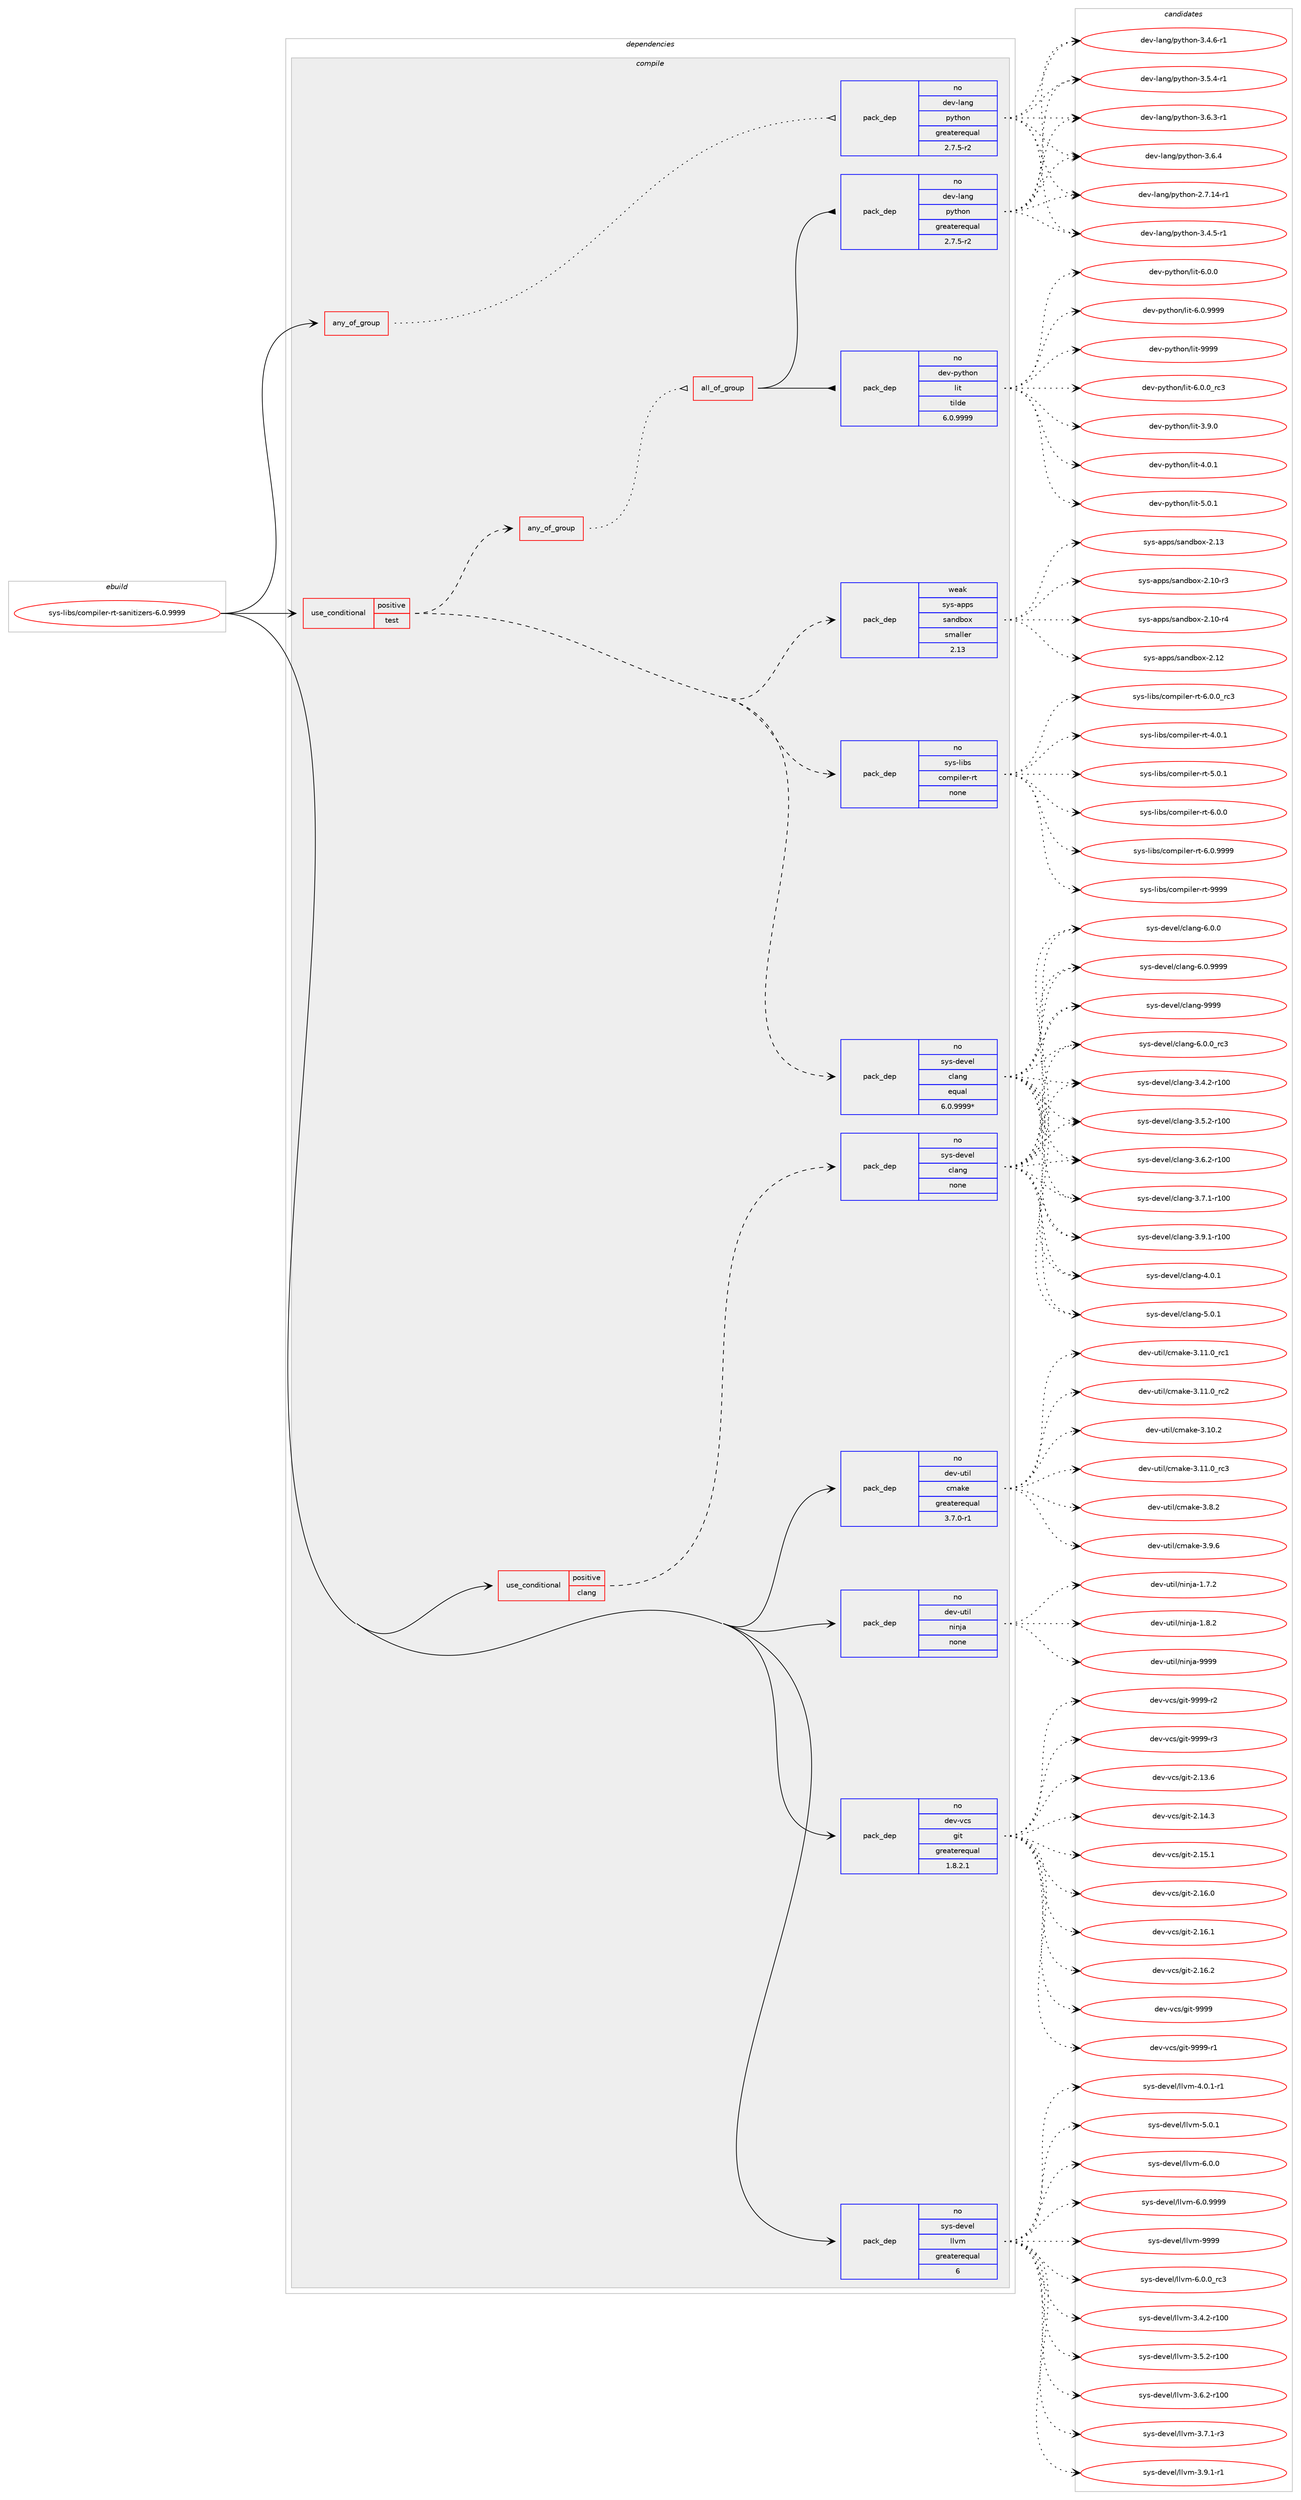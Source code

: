 digraph prolog {

# *************
# Graph options
# *************

newrank=true;
concentrate=true;
compound=true;
graph [rankdir=LR,fontname=Helvetica,fontsize=10,ranksep=1.5];#, ranksep=2.5, nodesep=0.2];
edge  [arrowhead=vee];
node  [fontname=Helvetica,fontsize=10];

# **********
# The ebuild
# **********

subgraph cluster_leftcol {
color=gray;
rank=same;
label=<<i>ebuild</i>>;
id [label="sys-libs/compiler-rt-sanitizers-6.0.9999", color=red, width=4, href="../sys-libs/compiler-rt-sanitizers-6.0.9999.svg"];
}

# ****************
# The dependencies
# ****************

subgraph cluster_midcol {
color=gray;
label=<<i>dependencies</i>>;
subgraph cluster_compile {
fillcolor="#eeeeee";
style=filled;
label=<<i>compile</i>>;
subgraph any66 {
dependency7300 [label=<<TABLE BORDER="0" CELLBORDER="1" CELLSPACING="0" CELLPADDING="4"><TR><TD CELLPADDING="10">any_of_group</TD></TR></TABLE>>, shape=none, color=red];subgraph pack6420 {
dependency7301 [label=<<TABLE BORDER="0" CELLBORDER="1" CELLSPACING="0" CELLPADDING="4" WIDTH="220"><TR><TD ROWSPAN="6" CELLPADDING="30">pack_dep</TD></TR><TR><TD WIDTH="110">no</TD></TR><TR><TD>dev-lang</TD></TR><TR><TD>python</TD></TR><TR><TD>greaterequal</TD></TR><TR><TD>2.7.5-r2</TD></TR></TABLE>>, shape=none, color=blue];
}
dependency7300:e -> dependency7301:w [weight=20,style="dotted",arrowhead="oinv"];
}
id:e -> dependency7300:w [weight=20,style="solid",arrowhead="vee"];
subgraph cond811 {
dependency7302 [label=<<TABLE BORDER="0" CELLBORDER="1" CELLSPACING="0" CELLPADDING="4"><TR><TD ROWSPAN="3" CELLPADDING="10">use_conditional</TD></TR><TR><TD>positive</TD></TR><TR><TD>clang</TD></TR></TABLE>>, shape=none, color=red];
subgraph pack6421 {
dependency7303 [label=<<TABLE BORDER="0" CELLBORDER="1" CELLSPACING="0" CELLPADDING="4" WIDTH="220"><TR><TD ROWSPAN="6" CELLPADDING="30">pack_dep</TD></TR><TR><TD WIDTH="110">no</TD></TR><TR><TD>sys-devel</TD></TR><TR><TD>clang</TD></TR><TR><TD>none</TD></TR><TR><TD></TD></TR></TABLE>>, shape=none, color=blue];
}
dependency7302:e -> dependency7303:w [weight=20,style="dashed",arrowhead="vee"];
}
id:e -> dependency7302:w [weight=20,style="solid",arrowhead="vee"];
subgraph cond812 {
dependency7304 [label=<<TABLE BORDER="0" CELLBORDER="1" CELLSPACING="0" CELLPADDING="4"><TR><TD ROWSPAN="3" CELLPADDING="10">use_conditional</TD></TR><TR><TD>positive</TD></TR><TR><TD>test</TD></TR></TABLE>>, shape=none, color=red];
subgraph pack6422 {
dependency7305 [label=<<TABLE BORDER="0" CELLBORDER="1" CELLSPACING="0" CELLPADDING="4" WIDTH="220"><TR><TD ROWSPAN="6" CELLPADDING="30">pack_dep</TD></TR><TR><TD WIDTH="110">weak</TD></TR><TR><TD>sys-apps</TD></TR><TR><TD>sandbox</TD></TR><TR><TD>smaller</TD></TR><TR><TD>2.13</TD></TR></TABLE>>, shape=none, color=blue];
}
dependency7304:e -> dependency7305:w [weight=20,style="dashed",arrowhead="vee"];
subgraph any67 {
dependency7306 [label=<<TABLE BORDER="0" CELLBORDER="1" CELLSPACING="0" CELLPADDING="4"><TR><TD CELLPADDING="10">any_of_group</TD></TR></TABLE>>, shape=none, color=red];subgraph all6 {
dependency7307 [label=<<TABLE BORDER="0" CELLBORDER="1" CELLSPACING="0" CELLPADDING="4"><TR><TD CELLPADDING="10">all_of_group</TD></TR></TABLE>>, shape=none, color=red];subgraph pack6423 {
dependency7308 [label=<<TABLE BORDER="0" CELLBORDER="1" CELLSPACING="0" CELLPADDING="4" WIDTH="220"><TR><TD ROWSPAN="6" CELLPADDING="30">pack_dep</TD></TR><TR><TD WIDTH="110">no</TD></TR><TR><TD>dev-lang</TD></TR><TR><TD>python</TD></TR><TR><TD>greaterequal</TD></TR><TR><TD>2.7.5-r2</TD></TR></TABLE>>, shape=none, color=blue];
}
dependency7307:e -> dependency7308:w [weight=20,style="solid",arrowhead="inv"];
subgraph pack6424 {
dependency7309 [label=<<TABLE BORDER="0" CELLBORDER="1" CELLSPACING="0" CELLPADDING="4" WIDTH="220"><TR><TD ROWSPAN="6" CELLPADDING="30">pack_dep</TD></TR><TR><TD WIDTH="110">no</TD></TR><TR><TD>dev-python</TD></TR><TR><TD>lit</TD></TR><TR><TD>tilde</TD></TR><TR><TD>6.0.9999</TD></TR></TABLE>>, shape=none, color=blue];
}
dependency7307:e -> dependency7309:w [weight=20,style="solid",arrowhead="inv"];
}
dependency7306:e -> dependency7307:w [weight=20,style="dotted",arrowhead="oinv"];
}
dependency7304:e -> dependency7306:w [weight=20,style="dashed",arrowhead="vee"];
subgraph pack6425 {
dependency7310 [label=<<TABLE BORDER="0" CELLBORDER="1" CELLSPACING="0" CELLPADDING="4" WIDTH="220"><TR><TD ROWSPAN="6" CELLPADDING="30">pack_dep</TD></TR><TR><TD WIDTH="110">no</TD></TR><TR><TD>sys-devel</TD></TR><TR><TD>clang</TD></TR><TR><TD>equal</TD></TR><TR><TD>6.0.9999*</TD></TR></TABLE>>, shape=none, color=blue];
}
dependency7304:e -> dependency7310:w [weight=20,style="dashed",arrowhead="vee"];
subgraph pack6426 {
dependency7311 [label=<<TABLE BORDER="0" CELLBORDER="1" CELLSPACING="0" CELLPADDING="4" WIDTH="220"><TR><TD ROWSPAN="6" CELLPADDING="30">pack_dep</TD></TR><TR><TD WIDTH="110">no</TD></TR><TR><TD>sys-libs</TD></TR><TR><TD>compiler-rt</TD></TR><TR><TD>none</TD></TR><TR><TD></TD></TR></TABLE>>, shape=none, color=blue];
}
dependency7304:e -> dependency7311:w [weight=20,style="dashed",arrowhead="vee"];
}
id:e -> dependency7304:w [weight=20,style="solid",arrowhead="vee"];
subgraph pack6427 {
dependency7312 [label=<<TABLE BORDER="0" CELLBORDER="1" CELLSPACING="0" CELLPADDING="4" WIDTH="220"><TR><TD ROWSPAN="6" CELLPADDING="30">pack_dep</TD></TR><TR><TD WIDTH="110">no</TD></TR><TR><TD>dev-util</TD></TR><TR><TD>cmake</TD></TR><TR><TD>greaterequal</TD></TR><TR><TD>3.7.0-r1</TD></TR></TABLE>>, shape=none, color=blue];
}
id:e -> dependency7312:w [weight=20,style="solid",arrowhead="vee"];
subgraph pack6428 {
dependency7313 [label=<<TABLE BORDER="0" CELLBORDER="1" CELLSPACING="0" CELLPADDING="4" WIDTH="220"><TR><TD ROWSPAN="6" CELLPADDING="30">pack_dep</TD></TR><TR><TD WIDTH="110">no</TD></TR><TR><TD>dev-util</TD></TR><TR><TD>ninja</TD></TR><TR><TD>none</TD></TR><TR><TD></TD></TR></TABLE>>, shape=none, color=blue];
}
id:e -> dependency7313:w [weight=20,style="solid",arrowhead="vee"];
subgraph pack6429 {
dependency7314 [label=<<TABLE BORDER="0" CELLBORDER="1" CELLSPACING="0" CELLPADDING="4" WIDTH="220"><TR><TD ROWSPAN="6" CELLPADDING="30">pack_dep</TD></TR><TR><TD WIDTH="110">no</TD></TR><TR><TD>dev-vcs</TD></TR><TR><TD>git</TD></TR><TR><TD>greaterequal</TD></TR><TR><TD>1.8.2.1</TD></TR></TABLE>>, shape=none, color=blue];
}
id:e -> dependency7314:w [weight=20,style="solid",arrowhead="vee"];
subgraph pack6430 {
dependency7315 [label=<<TABLE BORDER="0" CELLBORDER="1" CELLSPACING="0" CELLPADDING="4" WIDTH="220"><TR><TD ROWSPAN="6" CELLPADDING="30">pack_dep</TD></TR><TR><TD WIDTH="110">no</TD></TR><TR><TD>sys-devel</TD></TR><TR><TD>llvm</TD></TR><TR><TD>greaterequal</TD></TR><TR><TD>6</TD></TR></TABLE>>, shape=none, color=blue];
}
id:e -> dependency7315:w [weight=20,style="solid",arrowhead="vee"];
}
subgraph cluster_compileandrun {
fillcolor="#eeeeee";
style=filled;
label=<<i>compile and run</i>>;
}
subgraph cluster_run {
fillcolor="#eeeeee";
style=filled;
label=<<i>run</i>>;
}
}

# **************
# The candidates
# **************

subgraph cluster_choices {
rank=same;
color=gray;
label=<<i>candidates</i>>;

subgraph choice6420 {
color=black;
nodesep=1;
choice100101118451089711010347112121116104111110455046554649524511449 [label="dev-lang/python-2.7.14-r1", color=red, width=4,href="../dev-lang/python-2.7.14-r1.svg"];
choice1001011184510897110103471121211161041111104551465246534511449 [label="dev-lang/python-3.4.5-r1", color=red, width=4,href="../dev-lang/python-3.4.5-r1.svg"];
choice1001011184510897110103471121211161041111104551465246544511449 [label="dev-lang/python-3.4.6-r1", color=red, width=4,href="../dev-lang/python-3.4.6-r1.svg"];
choice1001011184510897110103471121211161041111104551465346524511449 [label="dev-lang/python-3.5.4-r1", color=red, width=4,href="../dev-lang/python-3.5.4-r1.svg"];
choice1001011184510897110103471121211161041111104551465446514511449 [label="dev-lang/python-3.6.3-r1", color=red, width=4,href="../dev-lang/python-3.6.3-r1.svg"];
choice100101118451089711010347112121116104111110455146544652 [label="dev-lang/python-3.6.4", color=red, width=4,href="../dev-lang/python-3.6.4.svg"];
dependency7301:e -> choice100101118451089711010347112121116104111110455046554649524511449:w [style=dotted,weight="100"];
dependency7301:e -> choice1001011184510897110103471121211161041111104551465246534511449:w [style=dotted,weight="100"];
dependency7301:e -> choice1001011184510897110103471121211161041111104551465246544511449:w [style=dotted,weight="100"];
dependency7301:e -> choice1001011184510897110103471121211161041111104551465346524511449:w [style=dotted,weight="100"];
dependency7301:e -> choice1001011184510897110103471121211161041111104551465446514511449:w [style=dotted,weight="100"];
dependency7301:e -> choice100101118451089711010347112121116104111110455146544652:w [style=dotted,weight="100"];
}
subgraph choice6421 {
color=black;
nodesep=1;
choice11512111545100101118101108479910897110103455446484648951149951 [label="sys-devel/clang-6.0.0_rc3", color=red, width=4,href="../sys-devel/clang-6.0.0_rc3.svg"];
choice1151211154510010111810110847991089711010345514652465045114494848 [label="sys-devel/clang-3.4.2-r100", color=red, width=4,href="../sys-devel/clang-3.4.2-r100.svg"];
choice1151211154510010111810110847991089711010345514653465045114494848 [label="sys-devel/clang-3.5.2-r100", color=red, width=4,href="../sys-devel/clang-3.5.2-r100.svg"];
choice1151211154510010111810110847991089711010345514654465045114494848 [label="sys-devel/clang-3.6.2-r100", color=red, width=4,href="../sys-devel/clang-3.6.2-r100.svg"];
choice1151211154510010111810110847991089711010345514655464945114494848 [label="sys-devel/clang-3.7.1-r100", color=red, width=4,href="../sys-devel/clang-3.7.1-r100.svg"];
choice1151211154510010111810110847991089711010345514657464945114494848 [label="sys-devel/clang-3.9.1-r100", color=red, width=4,href="../sys-devel/clang-3.9.1-r100.svg"];
choice11512111545100101118101108479910897110103455246484649 [label="sys-devel/clang-4.0.1", color=red, width=4,href="../sys-devel/clang-4.0.1.svg"];
choice11512111545100101118101108479910897110103455346484649 [label="sys-devel/clang-5.0.1", color=red, width=4,href="../sys-devel/clang-5.0.1.svg"];
choice11512111545100101118101108479910897110103455446484648 [label="sys-devel/clang-6.0.0", color=red, width=4,href="../sys-devel/clang-6.0.0.svg"];
choice11512111545100101118101108479910897110103455446484657575757 [label="sys-devel/clang-6.0.9999", color=red, width=4,href="../sys-devel/clang-6.0.9999.svg"];
choice115121115451001011181011084799108971101034557575757 [label="sys-devel/clang-9999", color=red, width=4,href="../sys-devel/clang-9999.svg"];
dependency7303:e -> choice11512111545100101118101108479910897110103455446484648951149951:w [style=dotted,weight="100"];
dependency7303:e -> choice1151211154510010111810110847991089711010345514652465045114494848:w [style=dotted,weight="100"];
dependency7303:e -> choice1151211154510010111810110847991089711010345514653465045114494848:w [style=dotted,weight="100"];
dependency7303:e -> choice1151211154510010111810110847991089711010345514654465045114494848:w [style=dotted,weight="100"];
dependency7303:e -> choice1151211154510010111810110847991089711010345514655464945114494848:w [style=dotted,weight="100"];
dependency7303:e -> choice1151211154510010111810110847991089711010345514657464945114494848:w [style=dotted,weight="100"];
dependency7303:e -> choice11512111545100101118101108479910897110103455246484649:w [style=dotted,weight="100"];
dependency7303:e -> choice11512111545100101118101108479910897110103455346484649:w [style=dotted,weight="100"];
dependency7303:e -> choice11512111545100101118101108479910897110103455446484648:w [style=dotted,weight="100"];
dependency7303:e -> choice11512111545100101118101108479910897110103455446484657575757:w [style=dotted,weight="100"];
dependency7303:e -> choice115121115451001011181011084799108971101034557575757:w [style=dotted,weight="100"];
}
subgraph choice6422 {
color=black;
nodesep=1;
choice115121115459711211211547115971101009811112045504649484511451 [label="sys-apps/sandbox-2.10-r3", color=red, width=4,href="../sys-apps/sandbox-2.10-r3.svg"];
choice115121115459711211211547115971101009811112045504649484511452 [label="sys-apps/sandbox-2.10-r4", color=red, width=4,href="../sys-apps/sandbox-2.10-r4.svg"];
choice11512111545971121121154711597110100981111204550464950 [label="sys-apps/sandbox-2.12", color=red, width=4,href="../sys-apps/sandbox-2.12.svg"];
choice11512111545971121121154711597110100981111204550464951 [label="sys-apps/sandbox-2.13", color=red, width=4,href="../sys-apps/sandbox-2.13.svg"];
dependency7305:e -> choice115121115459711211211547115971101009811112045504649484511451:w [style=dotted,weight="100"];
dependency7305:e -> choice115121115459711211211547115971101009811112045504649484511452:w [style=dotted,weight="100"];
dependency7305:e -> choice11512111545971121121154711597110100981111204550464950:w [style=dotted,weight="100"];
dependency7305:e -> choice11512111545971121121154711597110100981111204550464951:w [style=dotted,weight="100"];
}
subgraph choice6423 {
color=black;
nodesep=1;
choice100101118451089711010347112121116104111110455046554649524511449 [label="dev-lang/python-2.7.14-r1", color=red, width=4,href="../dev-lang/python-2.7.14-r1.svg"];
choice1001011184510897110103471121211161041111104551465246534511449 [label="dev-lang/python-3.4.5-r1", color=red, width=4,href="../dev-lang/python-3.4.5-r1.svg"];
choice1001011184510897110103471121211161041111104551465246544511449 [label="dev-lang/python-3.4.6-r1", color=red, width=4,href="../dev-lang/python-3.4.6-r1.svg"];
choice1001011184510897110103471121211161041111104551465346524511449 [label="dev-lang/python-3.5.4-r1", color=red, width=4,href="../dev-lang/python-3.5.4-r1.svg"];
choice1001011184510897110103471121211161041111104551465446514511449 [label="dev-lang/python-3.6.3-r1", color=red, width=4,href="../dev-lang/python-3.6.3-r1.svg"];
choice100101118451089711010347112121116104111110455146544652 [label="dev-lang/python-3.6.4", color=red, width=4,href="../dev-lang/python-3.6.4.svg"];
dependency7308:e -> choice100101118451089711010347112121116104111110455046554649524511449:w [style=dotted,weight="100"];
dependency7308:e -> choice1001011184510897110103471121211161041111104551465246534511449:w [style=dotted,weight="100"];
dependency7308:e -> choice1001011184510897110103471121211161041111104551465246544511449:w [style=dotted,weight="100"];
dependency7308:e -> choice1001011184510897110103471121211161041111104551465346524511449:w [style=dotted,weight="100"];
dependency7308:e -> choice1001011184510897110103471121211161041111104551465446514511449:w [style=dotted,weight="100"];
dependency7308:e -> choice100101118451089711010347112121116104111110455146544652:w [style=dotted,weight="100"];
}
subgraph choice6424 {
color=black;
nodesep=1;
choice1001011184511212111610411111047108105116455446484648951149951 [label="dev-python/lit-6.0.0_rc3", color=red, width=4,href="../dev-python/lit-6.0.0_rc3.svg"];
choice1001011184511212111610411111047108105116455146574648 [label="dev-python/lit-3.9.0", color=red, width=4,href="../dev-python/lit-3.9.0.svg"];
choice1001011184511212111610411111047108105116455246484649 [label="dev-python/lit-4.0.1", color=red, width=4,href="../dev-python/lit-4.0.1.svg"];
choice1001011184511212111610411111047108105116455346484649 [label="dev-python/lit-5.0.1", color=red, width=4,href="../dev-python/lit-5.0.1.svg"];
choice1001011184511212111610411111047108105116455446484648 [label="dev-python/lit-6.0.0", color=red, width=4,href="../dev-python/lit-6.0.0.svg"];
choice1001011184511212111610411111047108105116455446484657575757 [label="dev-python/lit-6.0.9999", color=red, width=4,href="../dev-python/lit-6.0.9999.svg"];
choice10010111845112121116104111110471081051164557575757 [label="dev-python/lit-9999", color=red, width=4,href="../dev-python/lit-9999.svg"];
dependency7309:e -> choice1001011184511212111610411111047108105116455446484648951149951:w [style=dotted,weight="100"];
dependency7309:e -> choice1001011184511212111610411111047108105116455146574648:w [style=dotted,weight="100"];
dependency7309:e -> choice1001011184511212111610411111047108105116455246484649:w [style=dotted,weight="100"];
dependency7309:e -> choice1001011184511212111610411111047108105116455346484649:w [style=dotted,weight="100"];
dependency7309:e -> choice1001011184511212111610411111047108105116455446484648:w [style=dotted,weight="100"];
dependency7309:e -> choice1001011184511212111610411111047108105116455446484657575757:w [style=dotted,weight="100"];
dependency7309:e -> choice10010111845112121116104111110471081051164557575757:w [style=dotted,weight="100"];
}
subgraph choice6425 {
color=black;
nodesep=1;
choice11512111545100101118101108479910897110103455446484648951149951 [label="sys-devel/clang-6.0.0_rc3", color=red, width=4,href="../sys-devel/clang-6.0.0_rc3.svg"];
choice1151211154510010111810110847991089711010345514652465045114494848 [label="sys-devel/clang-3.4.2-r100", color=red, width=4,href="../sys-devel/clang-3.4.2-r100.svg"];
choice1151211154510010111810110847991089711010345514653465045114494848 [label="sys-devel/clang-3.5.2-r100", color=red, width=4,href="../sys-devel/clang-3.5.2-r100.svg"];
choice1151211154510010111810110847991089711010345514654465045114494848 [label="sys-devel/clang-3.6.2-r100", color=red, width=4,href="../sys-devel/clang-3.6.2-r100.svg"];
choice1151211154510010111810110847991089711010345514655464945114494848 [label="sys-devel/clang-3.7.1-r100", color=red, width=4,href="../sys-devel/clang-3.7.1-r100.svg"];
choice1151211154510010111810110847991089711010345514657464945114494848 [label="sys-devel/clang-3.9.1-r100", color=red, width=4,href="../sys-devel/clang-3.9.1-r100.svg"];
choice11512111545100101118101108479910897110103455246484649 [label="sys-devel/clang-4.0.1", color=red, width=4,href="../sys-devel/clang-4.0.1.svg"];
choice11512111545100101118101108479910897110103455346484649 [label="sys-devel/clang-5.0.1", color=red, width=4,href="../sys-devel/clang-5.0.1.svg"];
choice11512111545100101118101108479910897110103455446484648 [label="sys-devel/clang-6.0.0", color=red, width=4,href="../sys-devel/clang-6.0.0.svg"];
choice11512111545100101118101108479910897110103455446484657575757 [label="sys-devel/clang-6.0.9999", color=red, width=4,href="../sys-devel/clang-6.0.9999.svg"];
choice115121115451001011181011084799108971101034557575757 [label="sys-devel/clang-9999", color=red, width=4,href="../sys-devel/clang-9999.svg"];
dependency7310:e -> choice11512111545100101118101108479910897110103455446484648951149951:w [style=dotted,weight="100"];
dependency7310:e -> choice1151211154510010111810110847991089711010345514652465045114494848:w [style=dotted,weight="100"];
dependency7310:e -> choice1151211154510010111810110847991089711010345514653465045114494848:w [style=dotted,weight="100"];
dependency7310:e -> choice1151211154510010111810110847991089711010345514654465045114494848:w [style=dotted,weight="100"];
dependency7310:e -> choice1151211154510010111810110847991089711010345514655464945114494848:w [style=dotted,weight="100"];
dependency7310:e -> choice1151211154510010111810110847991089711010345514657464945114494848:w [style=dotted,weight="100"];
dependency7310:e -> choice11512111545100101118101108479910897110103455246484649:w [style=dotted,weight="100"];
dependency7310:e -> choice11512111545100101118101108479910897110103455346484649:w [style=dotted,weight="100"];
dependency7310:e -> choice11512111545100101118101108479910897110103455446484648:w [style=dotted,weight="100"];
dependency7310:e -> choice11512111545100101118101108479910897110103455446484657575757:w [style=dotted,weight="100"];
dependency7310:e -> choice115121115451001011181011084799108971101034557575757:w [style=dotted,weight="100"];
}
subgraph choice6426 {
color=black;
nodesep=1;
choice1151211154510810598115479911110911210510810111445114116455446484648951149951 [label="sys-libs/compiler-rt-6.0.0_rc3", color=red, width=4,href="../sys-libs/compiler-rt-6.0.0_rc3.svg"];
choice1151211154510810598115479911110911210510810111445114116455246484649 [label="sys-libs/compiler-rt-4.0.1", color=red, width=4,href="../sys-libs/compiler-rt-4.0.1.svg"];
choice1151211154510810598115479911110911210510810111445114116455346484649 [label="sys-libs/compiler-rt-5.0.1", color=red, width=4,href="../sys-libs/compiler-rt-5.0.1.svg"];
choice1151211154510810598115479911110911210510810111445114116455446484648 [label="sys-libs/compiler-rt-6.0.0", color=red, width=4,href="../sys-libs/compiler-rt-6.0.0.svg"];
choice1151211154510810598115479911110911210510810111445114116455446484657575757 [label="sys-libs/compiler-rt-6.0.9999", color=red, width=4,href="../sys-libs/compiler-rt-6.0.9999.svg"];
choice11512111545108105981154799111109112105108101114451141164557575757 [label="sys-libs/compiler-rt-9999", color=red, width=4,href="../sys-libs/compiler-rt-9999.svg"];
dependency7311:e -> choice1151211154510810598115479911110911210510810111445114116455446484648951149951:w [style=dotted,weight="100"];
dependency7311:e -> choice1151211154510810598115479911110911210510810111445114116455246484649:w [style=dotted,weight="100"];
dependency7311:e -> choice1151211154510810598115479911110911210510810111445114116455346484649:w [style=dotted,weight="100"];
dependency7311:e -> choice1151211154510810598115479911110911210510810111445114116455446484648:w [style=dotted,weight="100"];
dependency7311:e -> choice1151211154510810598115479911110911210510810111445114116455446484657575757:w [style=dotted,weight="100"];
dependency7311:e -> choice11512111545108105981154799111109112105108101114451141164557575757:w [style=dotted,weight="100"];
}
subgraph choice6427 {
color=black;
nodesep=1;
choice1001011184511711610510847991099710710145514649494648951149949 [label="dev-util/cmake-3.11.0_rc1", color=red, width=4,href="../dev-util/cmake-3.11.0_rc1.svg"];
choice1001011184511711610510847991099710710145514649494648951149950 [label="dev-util/cmake-3.11.0_rc2", color=red, width=4,href="../dev-util/cmake-3.11.0_rc2.svg"];
choice1001011184511711610510847991099710710145514649484650 [label="dev-util/cmake-3.10.2", color=red, width=4,href="../dev-util/cmake-3.10.2.svg"];
choice1001011184511711610510847991099710710145514649494648951149951 [label="dev-util/cmake-3.11.0_rc3", color=red, width=4,href="../dev-util/cmake-3.11.0_rc3.svg"];
choice10010111845117116105108479910997107101455146564650 [label="dev-util/cmake-3.8.2", color=red, width=4,href="../dev-util/cmake-3.8.2.svg"];
choice10010111845117116105108479910997107101455146574654 [label="dev-util/cmake-3.9.6", color=red, width=4,href="../dev-util/cmake-3.9.6.svg"];
dependency7312:e -> choice1001011184511711610510847991099710710145514649494648951149949:w [style=dotted,weight="100"];
dependency7312:e -> choice1001011184511711610510847991099710710145514649494648951149950:w [style=dotted,weight="100"];
dependency7312:e -> choice1001011184511711610510847991099710710145514649484650:w [style=dotted,weight="100"];
dependency7312:e -> choice1001011184511711610510847991099710710145514649494648951149951:w [style=dotted,weight="100"];
dependency7312:e -> choice10010111845117116105108479910997107101455146564650:w [style=dotted,weight="100"];
dependency7312:e -> choice10010111845117116105108479910997107101455146574654:w [style=dotted,weight="100"];
}
subgraph choice6428 {
color=black;
nodesep=1;
choice100101118451171161051084711010511010697454946554650 [label="dev-util/ninja-1.7.2", color=red, width=4,href="../dev-util/ninja-1.7.2.svg"];
choice100101118451171161051084711010511010697454946564650 [label="dev-util/ninja-1.8.2", color=red, width=4,href="../dev-util/ninja-1.8.2.svg"];
choice1001011184511711610510847110105110106974557575757 [label="dev-util/ninja-9999", color=red, width=4,href="../dev-util/ninja-9999.svg"];
dependency7313:e -> choice100101118451171161051084711010511010697454946554650:w [style=dotted,weight="100"];
dependency7313:e -> choice100101118451171161051084711010511010697454946564650:w [style=dotted,weight="100"];
dependency7313:e -> choice1001011184511711610510847110105110106974557575757:w [style=dotted,weight="100"];
}
subgraph choice6429 {
color=black;
nodesep=1;
choice10010111845118991154710310511645504649514654 [label="dev-vcs/git-2.13.6", color=red, width=4,href="../dev-vcs/git-2.13.6.svg"];
choice10010111845118991154710310511645504649524651 [label="dev-vcs/git-2.14.3", color=red, width=4,href="../dev-vcs/git-2.14.3.svg"];
choice10010111845118991154710310511645504649534649 [label="dev-vcs/git-2.15.1", color=red, width=4,href="../dev-vcs/git-2.15.1.svg"];
choice10010111845118991154710310511645504649544648 [label="dev-vcs/git-2.16.0", color=red, width=4,href="../dev-vcs/git-2.16.0.svg"];
choice10010111845118991154710310511645504649544649 [label="dev-vcs/git-2.16.1", color=red, width=4,href="../dev-vcs/git-2.16.1.svg"];
choice10010111845118991154710310511645504649544650 [label="dev-vcs/git-2.16.2", color=red, width=4,href="../dev-vcs/git-2.16.2.svg"];
choice1001011184511899115471031051164557575757 [label="dev-vcs/git-9999", color=red, width=4,href="../dev-vcs/git-9999.svg"];
choice10010111845118991154710310511645575757574511449 [label="dev-vcs/git-9999-r1", color=red, width=4,href="../dev-vcs/git-9999-r1.svg"];
choice10010111845118991154710310511645575757574511450 [label="dev-vcs/git-9999-r2", color=red, width=4,href="../dev-vcs/git-9999-r2.svg"];
choice10010111845118991154710310511645575757574511451 [label="dev-vcs/git-9999-r3", color=red, width=4,href="../dev-vcs/git-9999-r3.svg"];
dependency7314:e -> choice10010111845118991154710310511645504649514654:w [style=dotted,weight="100"];
dependency7314:e -> choice10010111845118991154710310511645504649524651:w [style=dotted,weight="100"];
dependency7314:e -> choice10010111845118991154710310511645504649534649:w [style=dotted,weight="100"];
dependency7314:e -> choice10010111845118991154710310511645504649544648:w [style=dotted,weight="100"];
dependency7314:e -> choice10010111845118991154710310511645504649544649:w [style=dotted,weight="100"];
dependency7314:e -> choice10010111845118991154710310511645504649544650:w [style=dotted,weight="100"];
dependency7314:e -> choice1001011184511899115471031051164557575757:w [style=dotted,weight="100"];
dependency7314:e -> choice10010111845118991154710310511645575757574511449:w [style=dotted,weight="100"];
dependency7314:e -> choice10010111845118991154710310511645575757574511450:w [style=dotted,weight="100"];
dependency7314:e -> choice10010111845118991154710310511645575757574511451:w [style=dotted,weight="100"];
}
subgraph choice6430 {
color=black;
nodesep=1;
choice1151211154510010111810110847108108118109455446484648951149951 [label="sys-devel/llvm-6.0.0_rc3", color=red, width=4,href="../sys-devel/llvm-6.0.0_rc3.svg"];
choice115121115451001011181011084710810811810945514652465045114494848 [label="sys-devel/llvm-3.4.2-r100", color=red, width=4,href="../sys-devel/llvm-3.4.2-r100.svg"];
choice115121115451001011181011084710810811810945514653465045114494848 [label="sys-devel/llvm-3.5.2-r100", color=red, width=4,href="../sys-devel/llvm-3.5.2-r100.svg"];
choice115121115451001011181011084710810811810945514654465045114494848 [label="sys-devel/llvm-3.6.2-r100", color=red, width=4,href="../sys-devel/llvm-3.6.2-r100.svg"];
choice11512111545100101118101108471081081181094551465546494511451 [label="sys-devel/llvm-3.7.1-r3", color=red, width=4,href="../sys-devel/llvm-3.7.1-r3.svg"];
choice11512111545100101118101108471081081181094551465746494511449 [label="sys-devel/llvm-3.9.1-r1", color=red, width=4,href="../sys-devel/llvm-3.9.1-r1.svg"];
choice11512111545100101118101108471081081181094552464846494511449 [label="sys-devel/llvm-4.0.1-r1", color=red, width=4,href="../sys-devel/llvm-4.0.1-r1.svg"];
choice1151211154510010111810110847108108118109455346484649 [label="sys-devel/llvm-5.0.1", color=red, width=4,href="../sys-devel/llvm-5.0.1.svg"];
choice1151211154510010111810110847108108118109455446484648 [label="sys-devel/llvm-6.0.0", color=red, width=4,href="../sys-devel/llvm-6.0.0.svg"];
choice1151211154510010111810110847108108118109455446484657575757 [label="sys-devel/llvm-6.0.9999", color=red, width=4,href="../sys-devel/llvm-6.0.9999.svg"];
choice11512111545100101118101108471081081181094557575757 [label="sys-devel/llvm-9999", color=red, width=4,href="../sys-devel/llvm-9999.svg"];
dependency7315:e -> choice1151211154510010111810110847108108118109455446484648951149951:w [style=dotted,weight="100"];
dependency7315:e -> choice115121115451001011181011084710810811810945514652465045114494848:w [style=dotted,weight="100"];
dependency7315:e -> choice115121115451001011181011084710810811810945514653465045114494848:w [style=dotted,weight="100"];
dependency7315:e -> choice115121115451001011181011084710810811810945514654465045114494848:w [style=dotted,weight="100"];
dependency7315:e -> choice11512111545100101118101108471081081181094551465546494511451:w [style=dotted,weight="100"];
dependency7315:e -> choice11512111545100101118101108471081081181094551465746494511449:w [style=dotted,weight="100"];
dependency7315:e -> choice11512111545100101118101108471081081181094552464846494511449:w [style=dotted,weight="100"];
dependency7315:e -> choice1151211154510010111810110847108108118109455346484649:w [style=dotted,weight="100"];
dependency7315:e -> choice1151211154510010111810110847108108118109455446484648:w [style=dotted,weight="100"];
dependency7315:e -> choice1151211154510010111810110847108108118109455446484657575757:w [style=dotted,weight="100"];
dependency7315:e -> choice11512111545100101118101108471081081181094557575757:w [style=dotted,weight="100"];
}
}

}
